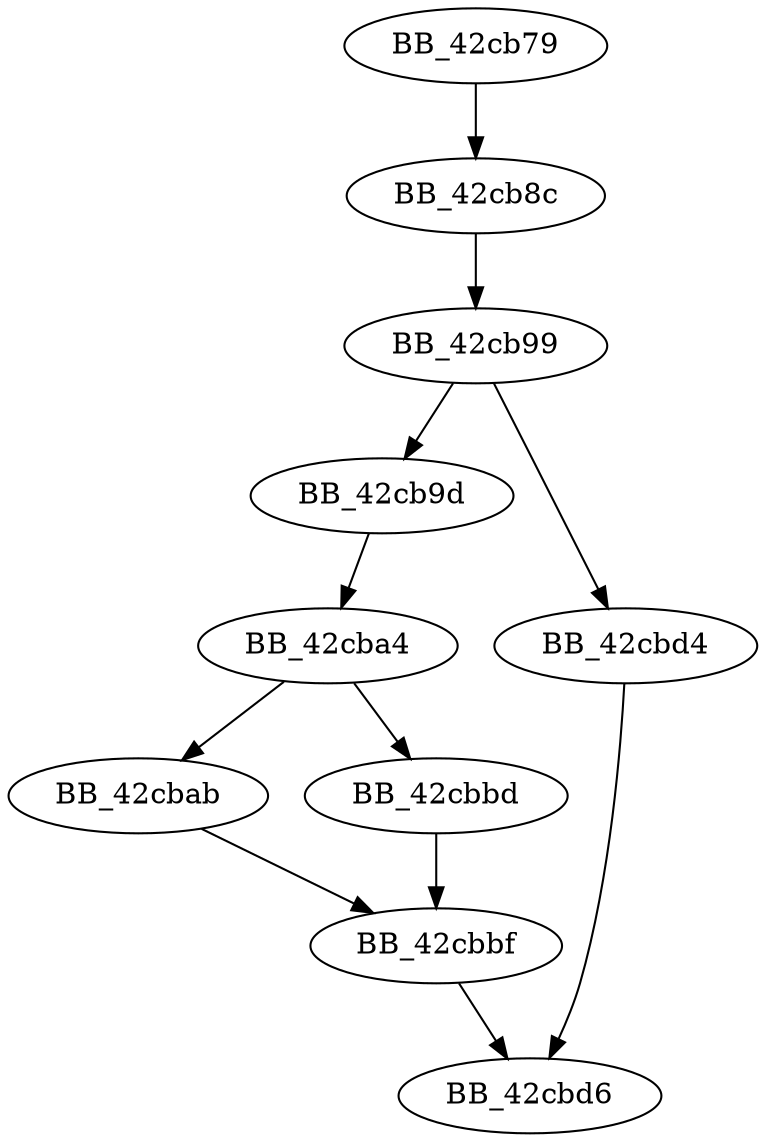 DiGraph sub_42CB79{
BB_42cb79->BB_42cb8c
BB_42cb8c->BB_42cb99
BB_42cb99->BB_42cb9d
BB_42cb99->BB_42cbd4
BB_42cb9d->BB_42cba4
BB_42cba4->BB_42cbab
BB_42cba4->BB_42cbbd
BB_42cbab->BB_42cbbf
BB_42cbbd->BB_42cbbf
BB_42cbbf->BB_42cbd6
BB_42cbd4->BB_42cbd6
}
